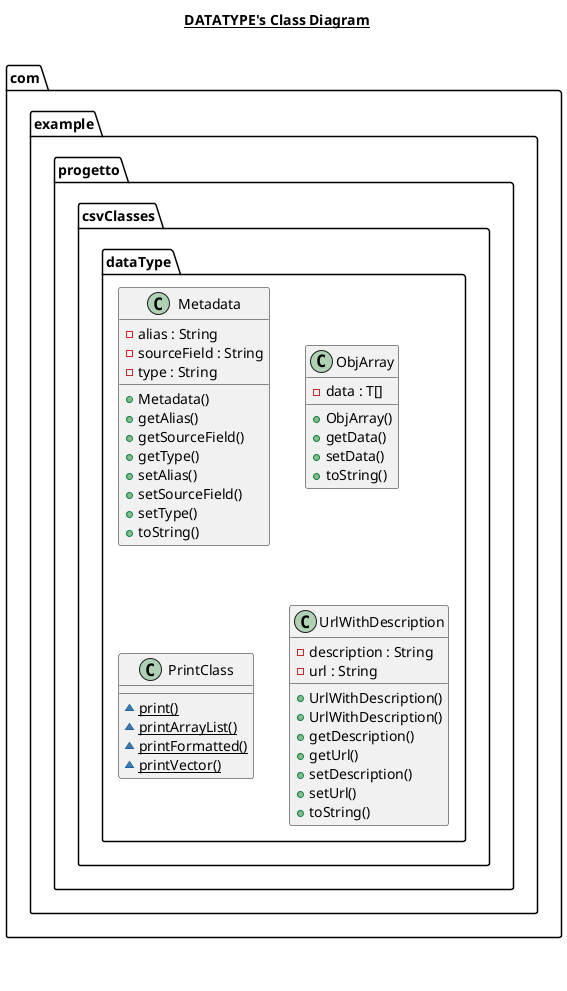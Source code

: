 @startuml

title __DATATYPE's Class Diagram__\n


    namespace com.example.progetto {
      namespace csvClasses {
        namespace dataType {
          class com.example.progetto.csvClasses.dataType.Metadata {
              - alias : String
              - sourceField : String
              - type : String
              + Metadata()
              + getAlias()
              + getSourceField()
              + getType()
              + setAlias()
              + setSourceField()
              + setType()
              + toString()
          }
        }
      }
    }

    namespace com.example.progetto {
      namespace csvClasses {
        namespace dataType {
          class com.example.progetto.csvClasses.dataType.ObjArray {
              - data : T[]
              + ObjArray()
              + getData()
              + setData()
              + toString()
          }
        }
      }
    }

    namespace com.example.progetto {
      namespace csvClasses {
        namespace dataType {
          class com.example.progetto.csvClasses.dataType.PrintClass {
              {static} ~ print()
              {static} ~ printArrayList()
              {static} ~ printFormatted()
              {static} ~ printVector()
          }
        }
      }
    }

    namespace com.example.progetto {
      namespace csvClasses {
        namespace dataType {
          class com.example.progetto.csvClasses.dataType.UrlWithDescription {
              - description : String
              - url : String
              + UrlWithDescription()
              + UrlWithDescription()
              + getDescription()
              + getUrl()
              + setDescription()
              + setUrl()
              + toString()
          }
        }
      }
    }

  



right footer



endfooter

@enduml
